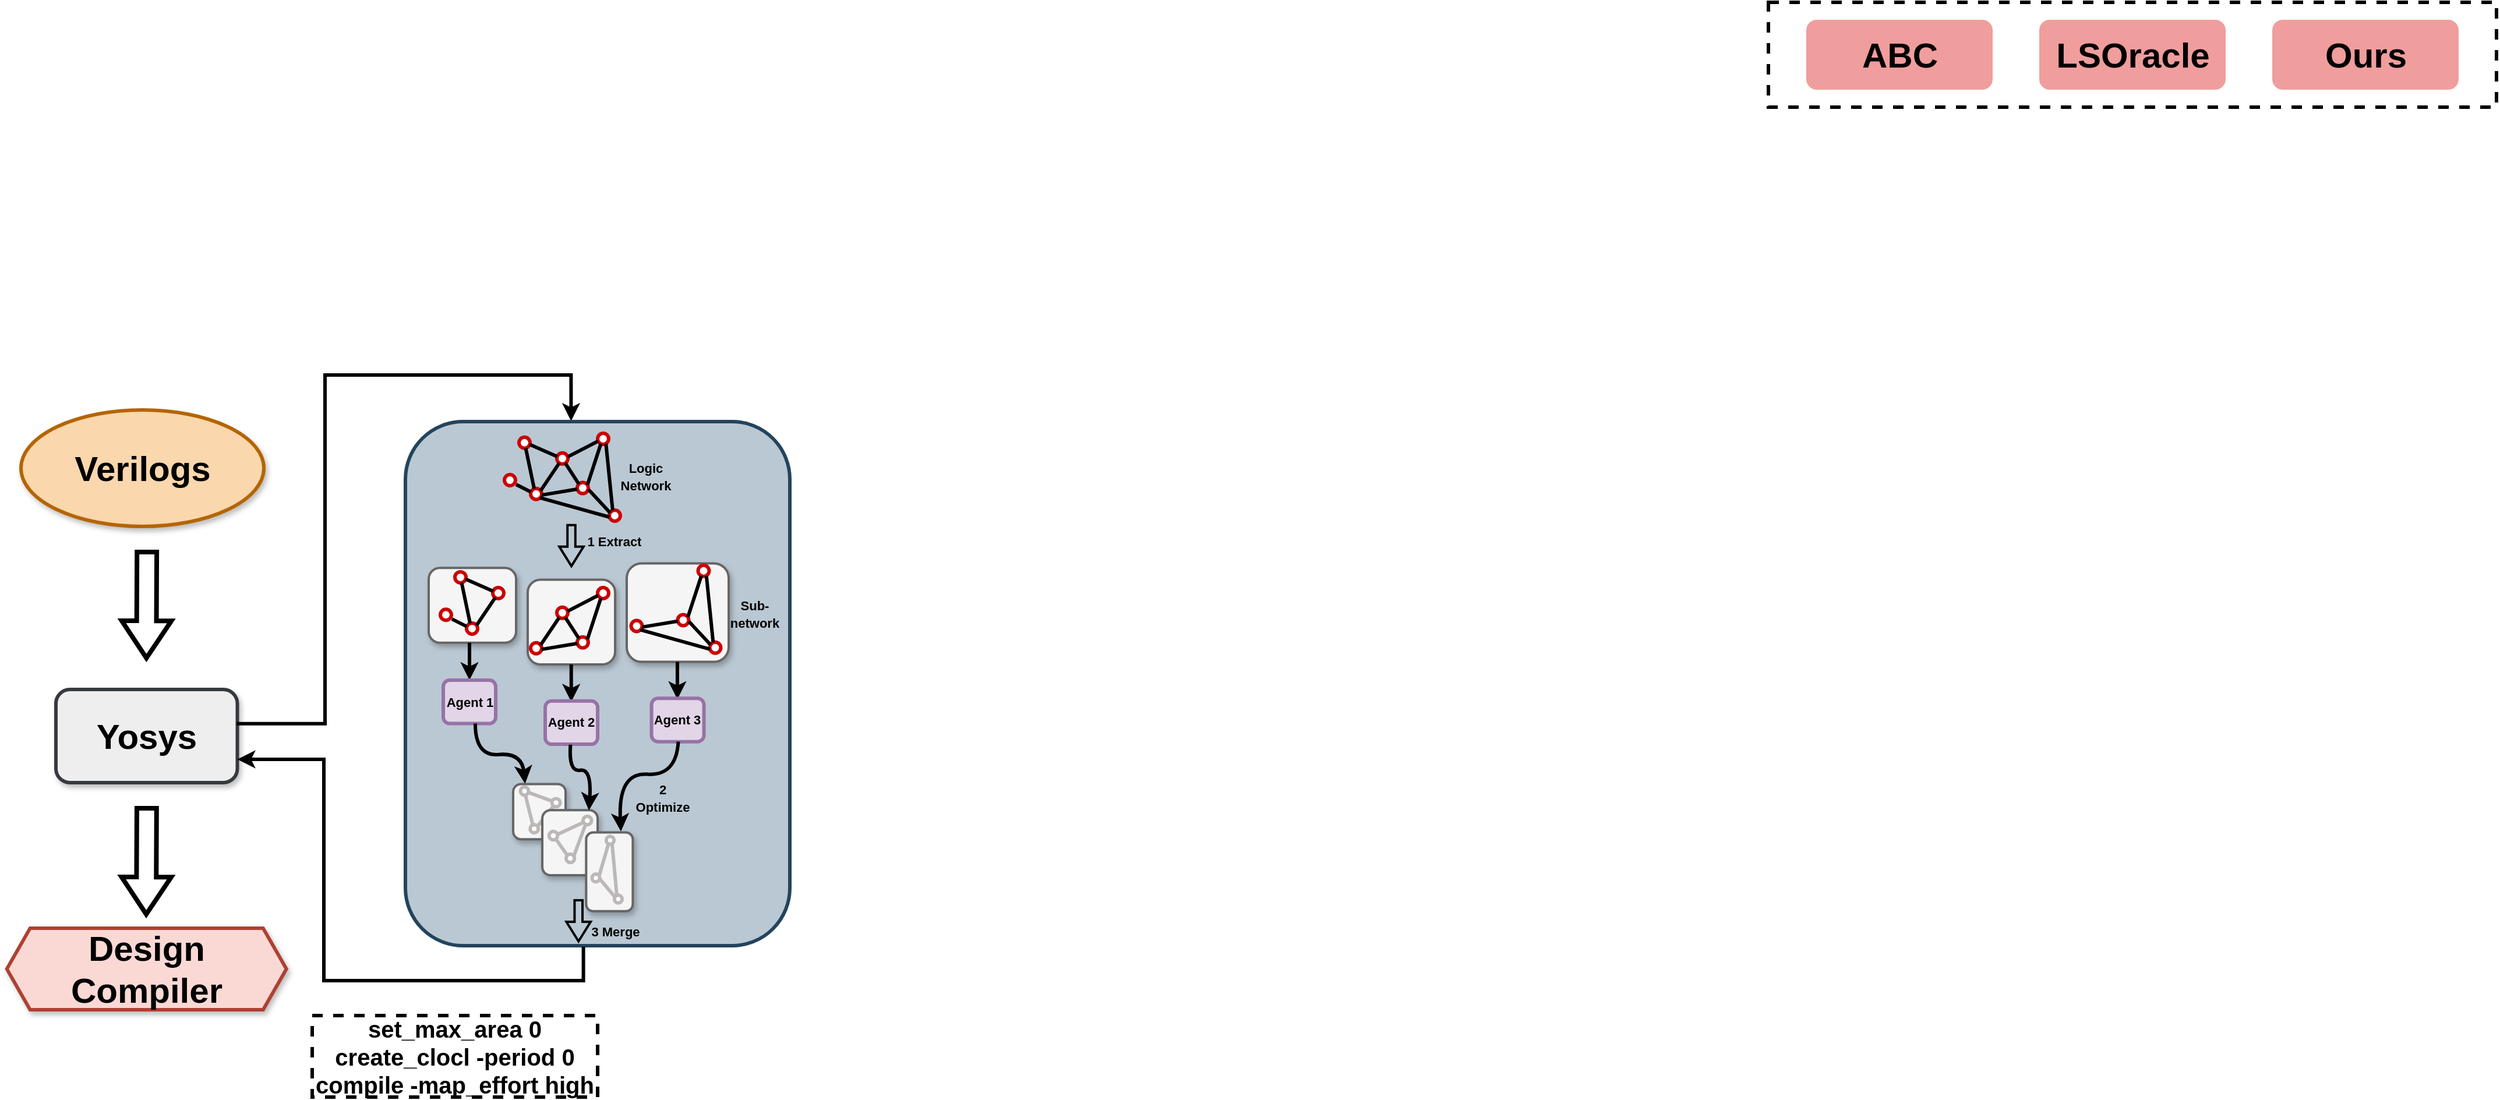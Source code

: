 <mxfile version="24.6.2" type="github">
  <diagram name="第 1 页" id="HAvIKgZ25yOHQbioZGKh">
    <mxGraphModel dx="2413" dy="1450" grid="1" gridSize="10" guides="1" tooltips="1" connect="1" arrows="1" fold="1" page="1" pageScale="1" pageWidth="800" pageHeight="400" math="0" shadow="0">
      <root>
        <mxCell id="0" />
        <mxCell id="1" parent="0" />
        <mxCell id="fzru5klA7RKhJBc94vuA-1" value="&lt;font face=&quot;Helvetica&quot; size=&quot;1&quot; style=&quot;&quot;&gt;&lt;b style=&quot;font-size: 30px;&quot;&gt;Verilogs&lt;/b&gt;&lt;/font&gt;" style="ellipse;whiteSpace=wrap;html=1;fillColor=#fad7ac;strokeColor=#b46504;strokeWidth=3;shadow=1;" parent="1" vertex="1">
          <mxGeometry width="208.5" height="100" as="geometry" />
        </mxCell>
        <mxCell id="fzru5klA7RKhJBc94vuA-6" value="&lt;font face=&quot;Helvetica&quot; size=&quot;1&quot;&gt;&lt;b style=&quot;font-size: 30px;&quot;&gt;Design Compiler&lt;/b&gt;&lt;/font&gt;" style="shape=hexagon;perimeter=hexagonPerimeter2;whiteSpace=wrap;html=1;fixedSize=1;strokeColor=#ae4132;fillColor=#fad9d5;strokeWidth=3;shadow=1;" parent="1" vertex="1">
          <mxGeometry x="-12.14" y="445" width="240" height="70" as="geometry" />
        </mxCell>
        <mxCell id="fzru5klA7RKhJBc94vuA-11" value="" style="rounded=0;whiteSpace=wrap;html=1;dashed=1;perimeterSpacing=3;strokeWidth=3;" parent="1" vertex="1">
          <mxGeometry x="1500" y="-350" width="625" height="90" as="geometry" />
        </mxCell>
        <mxCell id="fzru5klA7RKhJBc94vuA-8" value="&lt;font face=&quot;Helvetica&quot; style=&quot;font-size: 30px;&quot;&gt;&lt;b style=&quot;&quot;&gt;ABC&lt;/b&gt;&lt;/font&gt;" style="rounded=1;whiteSpace=wrap;html=1;fillColor=#f09d9d;strokeColor=none;" parent="1" vertex="1">
          <mxGeometry x="1532.5" y="-335" width="160" height="60" as="geometry" />
        </mxCell>
        <mxCell id="fzru5klA7RKhJBc94vuA-9" value="&lt;font face=&quot;Helvetica&quot; style=&quot;font-size: 30px;&quot;&gt;&lt;b style=&quot;&quot;&gt;LSOracle&lt;/b&gt;&lt;/font&gt;" style="rounded=1;whiteSpace=wrap;html=1;fillColor=#f09d9d;strokeColor=none;" parent="1" vertex="1">
          <mxGeometry x="1732.5" y="-335" width="160" height="60" as="geometry" />
        </mxCell>
        <mxCell id="fzru5klA7RKhJBc94vuA-10" value="&lt;font face=&quot;Helvetica&quot; style=&quot;font-size: 30px;&quot;&gt;&lt;b style=&quot;&quot;&gt;Ours&lt;/b&gt;&lt;/font&gt;" style="rounded=1;whiteSpace=wrap;html=1;fillColor=#f09d9d;strokeColor=none;" parent="1" vertex="1">
          <mxGeometry x="1932.5" y="-335" width="160" height="60" as="geometry" />
        </mxCell>
        <mxCell id="fzru5klA7RKhJBc94vuA-12" value="&lt;font face=&quot;Helvetica&quot; style=&quot;font-size: 20px;&quot;&gt;&lt;b style=&quot;&quot;&gt;set_max_area 0&lt;br&gt;create_clocl -period 0&lt;br&gt;compile -map_effort high&lt;/b&gt;&lt;/font&gt;" style="rounded=0;whiteSpace=wrap;html=1;dashed=1;perimeterSpacing=3;strokeWidth=3;" parent="1" vertex="1">
          <mxGeometry x="250" y="520" width="245" height="70" as="geometry" />
        </mxCell>
        <mxCell id="-el-lTCZ7dYY3-WtjOfP-2" value="&lt;font size=&quot;1&quot; style=&quot;&quot;&gt;&lt;b style=&quot;font-size: 30px;&quot;&gt;Yosys&lt;/b&gt;&lt;/font&gt;" style="rounded=1;whiteSpace=wrap;html=1;fillColor=#eeeeee;strokeColor=#36393d;strokeWidth=3;shadow=1;" vertex="1" parent="1">
          <mxGeometry x="29.99" y="240" width="155.75" height="80" as="geometry" />
        </mxCell>
        <mxCell id="-el-lTCZ7dYY3-WtjOfP-4" value="" style="shape=flexArrow;endArrow=classic;html=1;rounded=0;strokeWidth=4;endWidth=21.684;endSize=9.308;width=13.939;" edge="1" parent="1">
          <mxGeometry width="50" height="50" relative="1" as="geometry">
            <mxPoint x="108.08" y="120" as="sourcePoint" />
            <mxPoint x="107.66" y="215" as="targetPoint" />
          </mxGeometry>
        </mxCell>
        <mxCell id="-el-lTCZ7dYY3-WtjOfP-5" value="" style="shape=flexArrow;endArrow=classic;html=1;rounded=0;strokeWidth=4;endWidth=21.684;endSize=9.308;width=13.939;" edge="1" parent="1">
          <mxGeometry width="50" height="50" relative="1" as="geometry">
            <mxPoint x="107.94" y="340" as="sourcePoint" />
            <mxPoint x="107.52" y="435" as="targetPoint" />
          </mxGeometry>
        </mxCell>
        <mxCell id="-el-lTCZ7dYY3-WtjOfP-6" value="" style="endArrow=classic;html=1;rounded=0;strokeWidth=3;entryX=0.431;entryY=-0.001;entryDx=0;entryDy=0;entryPerimeter=0;edgeStyle=orthogonalEdgeStyle;exitX=0.997;exitY=0.367;exitDx=0;exitDy=0;exitPerimeter=0;" edge="1" parent="1" source="-el-lTCZ7dYY3-WtjOfP-2" target="-el-lTCZ7dYY3-WtjOfP-271">
          <mxGeometry width="50" height="50" relative="1" as="geometry">
            <mxPoint x="190" y="270" as="sourcePoint" />
            <mxPoint x="260" y="110" as="targetPoint" />
            <Array as="points">
              <mxPoint x="261" y="269" />
              <mxPoint x="261" y="-30" />
              <mxPoint x="472" y="-30" />
            </Array>
          </mxGeometry>
        </mxCell>
        <mxCell id="-el-lTCZ7dYY3-WtjOfP-181" value="" style="group" vertex="1" connectable="0" parent="1">
          <mxGeometry x="350" y="20" width="310" height="440" as="geometry" />
        </mxCell>
        <mxCell id="-el-lTCZ7dYY3-WtjOfP-271" value="" style="rounded=1;whiteSpace=wrap;html=1;fillColor=#bac8d3;strokeColor=#23445d;strokeWidth=3;" vertex="1" parent="-el-lTCZ7dYY3-WtjOfP-181">
          <mxGeometry x="-20" y="-10" width="330" height="450" as="geometry" />
        </mxCell>
        <mxCell id="-el-lTCZ7dYY3-WtjOfP-182" value="" style="rounded=1;whiteSpace=wrap;html=1;fillColor=#f5f5f5;fontColor=#333333;strokeColor=#666666;strokeWidth=2;shadow=1;" vertex="1" parent="-el-lTCZ7dYY3-WtjOfP-181">
          <mxGeometry x="170" y="111.692" width="87.5" height="84.615" as="geometry" />
        </mxCell>
        <mxCell id="-el-lTCZ7dYY3-WtjOfP-183" value="" style="rounded=1;whiteSpace=wrap;html=1;fillColor=#f5f5f5;fontColor=#333333;strokeColor=#666666;strokeWidth=2;shadow=1;" vertex="1" parent="-el-lTCZ7dYY3-WtjOfP-181">
          <mxGeometry x="85" y="125.738" width="75" height="72.769" as="geometry" />
        </mxCell>
        <mxCell id="-el-lTCZ7dYY3-WtjOfP-184" value="" style="rounded=1;whiteSpace=wrap;html=1;fillColor=#f5f5f5;fontColor=#333333;strokeColor=#666666;strokeWidth=2;shadow=1;" vertex="1" parent="-el-lTCZ7dYY3-WtjOfP-181">
          <mxGeometry y="115.585" width="75" height="64.308" as="geometry" />
        </mxCell>
        <mxCell id="-el-lTCZ7dYY3-WtjOfP-185" value="" style="ellipse;whiteSpace=wrap;html=1;aspect=fixed;strokeColor=#CC0000;strokeWidth=3;" vertex="1" parent="-el-lTCZ7dYY3-WtjOfP-181">
          <mxGeometry x="77.5" y="3.385" width="9.477" height="9.477" as="geometry" />
        </mxCell>
        <mxCell id="-el-lTCZ7dYY3-WtjOfP-186" value="" style="ellipse;whiteSpace=wrap;html=1;aspect=fixed;strokeColor=#CC0000;strokeWidth=3;" vertex="1" parent="-el-lTCZ7dYY3-WtjOfP-181">
          <mxGeometry x="87.5" y="47.385" width="9.477" height="9.477" as="geometry" />
        </mxCell>
        <mxCell id="-el-lTCZ7dYY3-WtjOfP-187" value="" style="ellipse;whiteSpace=wrap;html=1;aspect=fixed;strokeColor=#CC0000;strokeWidth=3;" vertex="1" parent="-el-lTCZ7dYY3-WtjOfP-181">
          <mxGeometry x="110.0" y="16.923" width="9.477" height="9.477" as="geometry" />
        </mxCell>
        <mxCell id="-el-lTCZ7dYY3-WtjOfP-188" value="" style="ellipse;whiteSpace=wrap;html=1;aspect=fixed;strokeColor=#CC0000;strokeWidth=3;" vertex="1" parent="-el-lTCZ7dYY3-WtjOfP-181">
          <mxGeometry x="127.5" y="42.308" width="9.477" height="9.477" as="geometry" />
        </mxCell>
        <mxCell id="-el-lTCZ7dYY3-WtjOfP-189" value="" style="ellipse;whiteSpace=wrap;html=1;aspect=fixed;strokeColor=#CC0000;strokeWidth=3;" vertex="1" parent="-el-lTCZ7dYY3-WtjOfP-181">
          <mxGeometry x="145.0" width="9.477" height="9.477" as="geometry" />
        </mxCell>
        <mxCell id="-el-lTCZ7dYY3-WtjOfP-190" value="" style="ellipse;whiteSpace=wrap;html=1;aspect=fixed;strokeColor=#CC0000;strokeWidth=3;" vertex="1" parent="-el-lTCZ7dYY3-WtjOfP-181">
          <mxGeometry x="155" y="66" width="9.477" height="9.477" as="geometry" />
        </mxCell>
        <mxCell id="-el-lTCZ7dYY3-WtjOfP-191" value="" style="ellipse;whiteSpace=wrap;html=1;aspect=fixed;strokeColor=#CC0000;strokeWidth=3;" vertex="1" parent="-el-lTCZ7dYY3-WtjOfP-181">
          <mxGeometry x="65.0" y="35.538" width="9.477" height="9.477" as="geometry" />
        </mxCell>
        <mxCell id="-el-lTCZ7dYY3-WtjOfP-192" value="" style="endArrow=none;html=1;rounded=0;strokeWidth=3;exitX=0.017;exitY=0.313;exitDx=0;exitDy=0;exitPerimeter=0;" edge="1" parent="-el-lTCZ7dYY3-WtjOfP-181" source="-el-lTCZ7dYY3-WtjOfP-186">
          <mxGeometry width="50" height="50" relative="1" as="geometry">
            <mxPoint x="62.5" y="60.923" as="sourcePoint" />
            <mxPoint x="75" y="44" as="targetPoint" />
          </mxGeometry>
        </mxCell>
        <mxCell id="-el-lTCZ7dYY3-WtjOfP-193" value="" style="endArrow=none;html=1;rounded=0;strokeWidth=3;exitX=0.321;exitY=0.022;exitDx=0;exitDy=0;exitPerimeter=0;entryX=0.609;entryY=1;entryDx=0;entryDy=0;entryPerimeter=0;" edge="1" parent="-el-lTCZ7dYY3-WtjOfP-181" source="-el-lTCZ7dYY3-WtjOfP-186" target="-el-lTCZ7dYY3-WtjOfP-185">
          <mxGeometry width="50" height="50" relative="1" as="geometry">
            <mxPoint x="95.25" y="24.708" as="sourcePoint" />
            <mxPoint x="82.5" y="16.923" as="targetPoint" />
          </mxGeometry>
        </mxCell>
        <mxCell id="-el-lTCZ7dYY3-WtjOfP-194" value="" style="endArrow=none;html=1;rounded=0;strokeWidth=3;exitX=0.027;exitY=0.324;exitDx=0;exitDy=0;exitPerimeter=0;entryX=0.974;entryY=0.663;entryDx=0;entryDy=0;entryPerimeter=0;" edge="1" parent="-el-lTCZ7dYY3-WtjOfP-181" source="-el-lTCZ7dYY3-WtjOfP-187" target="-el-lTCZ7dYY3-WtjOfP-185">
          <mxGeometry width="50" height="50" relative="1" as="geometry">
            <mxPoint x="100.25" y="21.323" as="sourcePoint" />
            <mxPoint x="87.5" y="13.538" as="targetPoint" />
          </mxGeometry>
        </mxCell>
        <mxCell id="-el-lTCZ7dYY3-WtjOfP-195" value="" style="endArrow=none;html=1;rounded=0;strokeWidth=3;exitX=0.906;exitY=0.204;exitDx=0;exitDy=0;exitPerimeter=0;" edge="1" parent="-el-lTCZ7dYY3-WtjOfP-181" source="-el-lTCZ7dYY3-WtjOfP-186" target="-el-lTCZ7dYY3-WtjOfP-187">
          <mxGeometry width="50" height="50" relative="1" as="geometry">
            <mxPoint x="92.75" y="58.554" as="sourcePoint" />
            <mxPoint x="80.0" y="50.769" as="targetPoint" />
          </mxGeometry>
        </mxCell>
        <mxCell id="-el-lTCZ7dYY3-WtjOfP-196" value="" style="endArrow=none;html=1;rounded=0;strokeWidth=3;exitX=1.003;exitY=0.597;exitDx=0;exitDy=0;exitPerimeter=0;entryX=-0.006;entryY=0.597;entryDx=0;entryDy=0;entryPerimeter=0;" edge="1" parent="-el-lTCZ7dYY3-WtjOfP-181" source="-el-lTCZ7dYY3-WtjOfP-186" target="-el-lTCZ7dYY3-WtjOfP-188">
          <mxGeometry width="50" height="50" relative="1" as="geometry">
            <mxPoint x="99.0" y="53.477" as="sourcePoint" />
            <mxPoint x="114.0" y="32.154" as="targetPoint" />
          </mxGeometry>
        </mxCell>
        <mxCell id="-el-lTCZ7dYY3-WtjOfP-197" value="" style="endArrow=none;html=1;rounded=0;strokeWidth=3;entryX=0;entryY=0;entryDx=0;entryDy=0;" edge="1" parent="-el-lTCZ7dYY3-WtjOfP-181" source="-el-lTCZ7dYY3-WtjOfP-187" target="-el-lTCZ7dYY3-WtjOfP-188">
          <mxGeometry width="50" height="50" relative="1" as="geometry">
            <mxPoint x="100" y="58.892" as="sourcePoint" />
            <mxPoint x="130.5" y="55.846" as="targetPoint" />
          </mxGeometry>
        </mxCell>
        <mxCell id="-el-lTCZ7dYY3-WtjOfP-198" value="" style="endArrow=none;html=1;rounded=0;strokeWidth=3;exitX=0.975;exitY=0.358;exitDx=0;exitDy=0;exitPerimeter=0;entryX=0.04;entryY=0.72;entryDx=0;entryDy=0;entryPerimeter=0;" edge="1" parent="-el-lTCZ7dYY3-WtjOfP-181" source="-el-lTCZ7dYY3-WtjOfP-187" target="-el-lTCZ7dYY3-WtjOfP-189">
          <mxGeometry width="50" height="50" relative="1" as="geometry">
            <mxPoint x="99.0" y="53.477" as="sourcePoint" />
            <mxPoint x="114.0" y="32.154" as="targetPoint" />
          </mxGeometry>
        </mxCell>
        <mxCell id="-el-lTCZ7dYY3-WtjOfP-199" value="" style="endArrow=none;html=1;rounded=0;strokeWidth=3;entryX=0.923;entryY=0.216;entryDx=0;entryDy=0;exitX=0.292;exitY=0.963;exitDx=0;exitDy=0;exitPerimeter=0;entryPerimeter=0;" edge="1" parent="-el-lTCZ7dYY3-WtjOfP-181" source="-el-lTCZ7dYY3-WtjOfP-189" target="-el-lTCZ7dYY3-WtjOfP-188">
          <mxGeometry width="50" height="50" relative="1" as="geometry">
            <mxPoint x="120.75" y="32.154" as="sourcePoint" />
            <mxPoint x="131.5" y="47.723" as="targetPoint" />
          </mxGeometry>
        </mxCell>
        <mxCell id="-el-lTCZ7dYY3-WtjOfP-200" value="" style="endArrow=none;html=1;rounded=0;strokeWidth=3;exitX=1.012;exitY=0.625;exitDx=0;exitDy=0;exitPerimeter=0;entryX=0.073;entryY=0.237;entryDx=0;entryDy=0;entryPerimeter=0;" edge="1" parent="-el-lTCZ7dYY3-WtjOfP-181" source="-el-lTCZ7dYY3-WtjOfP-188" target="-el-lTCZ7dYY3-WtjOfP-190">
          <mxGeometry width="50" height="50" relative="1" as="geometry">
            <mxPoint x="120.75" y="32.154" as="sourcePoint" />
            <mxPoint x="162.5" y="64.308" as="targetPoint" />
          </mxGeometry>
        </mxCell>
        <mxCell id="-el-lTCZ7dYY3-WtjOfP-201" value="" style="endArrow=none;html=1;rounded=0;strokeWidth=3;entryX=0.308;entryY=0.021;entryDx=0;entryDy=0;exitX=0.755;exitY=0.968;exitDx=0;exitDy=0;exitPerimeter=0;entryPerimeter=0;" edge="1" parent="-el-lTCZ7dYY3-WtjOfP-181" source="-el-lTCZ7dYY3-WtjOfP-189" target="-el-lTCZ7dYY3-WtjOfP-190">
          <mxGeometry width="50" height="50" relative="1" as="geometry">
            <mxPoint x="150.5" y="16.585" as="sourcePoint" />
            <mxPoint x="139.25" y="48.738" as="targetPoint" />
          </mxGeometry>
        </mxCell>
        <mxCell id="-el-lTCZ7dYY3-WtjOfP-202" value="" style="ellipse;whiteSpace=wrap;html=1;aspect=fixed;strokeColor=#CC0000;strokeWidth=3;" vertex="1" parent="-el-lTCZ7dYY3-WtjOfP-181">
          <mxGeometry x="22.5" y="118.969" width="9.477" height="9.477" as="geometry" />
        </mxCell>
        <mxCell id="-el-lTCZ7dYY3-WtjOfP-203" value="" style="ellipse;whiteSpace=wrap;html=1;aspect=fixed;strokeColor=#CC0000;strokeWidth=3;" vertex="1" parent="-el-lTCZ7dYY3-WtjOfP-181">
          <mxGeometry x="32.5" y="162.969" width="9.477" height="9.477" as="geometry" />
        </mxCell>
        <mxCell id="-el-lTCZ7dYY3-WtjOfP-204" value="" style="ellipse;whiteSpace=wrap;html=1;aspect=fixed;strokeColor=#CC0000;strokeWidth=3;" vertex="1" parent="-el-lTCZ7dYY3-WtjOfP-181">
          <mxGeometry x="55.0" y="132.508" width="9.477" height="9.477" as="geometry" />
        </mxCell>
        <mxCell id="-el-lTCZ7dYY3-WtjOfP-205" value="" style="ellipse;whiteSpace=wrap;html=1;aspect=fixed;strokeColor=#CC0000;strokeWidth=3;" vertex="1" parent="-el-lTCZ7dYY3-WtjOfP-181">
          <mxGeometry x="10.0" y="151.123" width="9.477" height="9.477" as="geometry" />
        </mxCell>
        <mxCell id="-el-lTCZ7dYY3-WtjOfP-206" value="" style="endArrow=none;html=1;rounded=0;strokeWidth=3;exitX=0.017;exitY=0.313;exitDx=0;exitDy=0;exitPerimeter=0;" edge="1" parent="-el-lTCZ7dYY3-WtjOfP-181" source="-el-lTCZ7dYY3-WtjOfP-203">
          <mxGeometry width="50" height="50" relative="1" as="geometry">
            <mxPoint x="7.5" y="176.508" as="sourcePoint" />
            <mxPoint x="20.0" y="159.585" as="targetPoint" />
          </mxGeometry>
        </mxCell>
        <mxCell id="-el-lTCZ7dYY3-WtjOfP-207" value="" style="endArrow=none;html=1;rounded=0;strokeWidth=3;exitX=0.321;exitY=0.022;exitDx=0;exitDy=0;exitPerimeter=0;entryX=0.609;entryY=1;entryDx=0;entryDy=0;entryPerimeter=0;" edge="1" parent="-el-lTCZ7dYY3-WtjOfP-181" source="-el-lTCZ7dYY3-WtjOfP-203" target="-el-lTCZ7dYY3-WtjOfP-202">
          <mxGeometry width="50" height="50" relative="1" as="geometry">
            <mxPoint x="40.25" y="140.292" as="sourcePoint" />
            <mxPoint x="27.5" y="132.508" as="targetPoint" />
          </mxGeometry>
        </mxCell>
        <mxCell id="-el-lTCZ7dYY3-WtjOfP-208" value="" style="endArrow=none;html=1;rounded=0;strokeWidth=3;exitX=0.027;exitY=0.324;exitDx=0;exitDy=0;exitPerimeter=0;entryX=0.974;entryY=0.663;entryDx=0;entryDy=0;entryPerimeter=0;" edge="1" parent="-el-lTCZ7dYY3-WtjOfP-181" source="-el-lTCZ7dYY3-WtjOfP-204" target="-el-lTCZ7dYY3-WtjOfP-202">
          <mxGeometry width="50" height="50" relative="1" as="geometry">
            <mxPoint x="45.25" y="136.908" as="sourcePoint" />
            <mxPoint x="32.5" y="129.123" as="targetPoint" />
          </mxGeometry>
        </mxCell>
        <mxCell id="-el-lTCZ7dYY3-WtjOfP-209" value="" style="endArrow=none;html=1;rounded=0;strokeWidth=3;exitX=0.906;exitY=0.204;exitDx=0;exitDy=0;exitPerimeter=0;" edge="1" parent="-el-lTCZ7dYY3-WtjOfP-181" source="-el-lTCZ7dYY3-WtjOfP-203" target="-el-lTCZ7dYY3-WtjOfP-204">
          <mxGeometry width="50" height="50" relative="1" as="geometry">
            <mxPoint x="37.75" y="174.138" as="sourcePoint" />
            <mxPoint x="25" y="166.354" as="targetPoint" />
          </mxGeometry>
        </mxCell>
        <mxCell id="-el-lTCZ7dYY3-WtjOfP-210" value="" style="endArrow=none;html=1;rounded=0;strokeWidth=3;exitX=1;exitY=1;exitDx=0;exitDy=0;entryX=0.018;entryY=0.633;entryDx=0;entryDy=0;entryPerimeter=0;" edge="1" parent="-el-lTCZ7dYY3-WtjOfP-181" source="-el-lTCZ7dYY3-WtjOfP-186" target="-el-lTCZ7dYY3-WtjOfP-190">
          <mxGeometry width="50" height="50" relative="1" as="geometry">
            <mxPoint x="100" y="58.892" as="sourcePoint" />
            <mxPoint x="167.5" y="67.692" as="targetPoint" />
          </mxGeometry>
        </mxCell>
        <mxCell id="-el-lTCZ7dYY3-WtjOfP-211" value="" style="ellipse;whiteSpace=wrap;html=1;aspect=fixed;strokeColor=#CC0000;strokeWidth=3;" vertex="1" parent="-el-lTCZ7dYY3-WtjOfP-181">
          <mxGeometry x="87.5" y="179.892" width="9.477" height="9.477" as="geometry" />
        </mxCell>
        <mxCell id="-el-lTCZ7dYY3-WtjOfP-212" value="" style="ellipse;whiteSpace=wrap;html=1;aspect=fixed;strokeColor=#CC0000;strokeWidth=3;" vertex="1" parent="-el-lTCZ7dYY3-WtjOfP-181">
          <mxGeometry x="110.0" y="149.431" width="9.477" height="9.477" as="geometry" />
        </mxCell>
        <mxCell id="-el-lTCZ7dYY3-WtjOfP-213" value="" style="ellipse;whiteSpace=wrap;html=1;aspect=fixed;strokeColor=#CC0000;strokeWidth=3;" vertex="1" parent="-el-lTCZ7dYY3-WtjOfP-181">
          <mxGeometry x="127.5" y="174.815" width="9.477" height="9.477" as="geometry" />
        </mxCell>
        <mxCell id="-el-lTCZ7dYY3-WtjOfP-214" value="" style="ellipse;whiteSpace=wrap;html=1;aspect=fixed;strokeColor=#CC0000;strokeWidth=3;" vertex="1" parent="-el-lTCZ7dYY3-WtjOfP-181">
          <mxGeometry x="145.0" y="132.508" width="9.477" height="9.477" as="geometry" />
        </mxCell>
        <mxCell id="-el-lTCZ7dYY3-WtjOfP-215" value="" style="endArrow=none;html=1;rounded=0;strokeWidth=3;exitX=0.906;exitY=0.204;exitDx=0;exitDy=0;exitPerimeter=0;" edge="1" parent="-el-lTCZ7dYY3-WtjOfP-181" source="-el-lTCZ7dYY3-WtjOfP-211" target="-el-lTCZ7dYY3-WtjOfP-212">
          <mxGeometry width="50" height="50" relative="1" as="geometry">
            <mxPoint x="92.75" y="191.062" as="sourcePoint" />
            <mxPoint x="80.0" y="183.277" as="targetPoint" />
          </mxGeometry>
        </mxCell>
        <mxCell id="-el-lTCZ7dYY3-WtjOfP-216" value="" style="endArrow=none;html=1;rounded=0;strokeWidth=3;exitX=1.003;exitY=0.597;exitDx=0;exitDy=0;exitPerimeter=0;entryX=-0.006;entryY=0.597;entryDx=0;entryDy=0;entryPerimeter=0;" edge="1" parent="-el-lTCZ7dYY3-WtjOfP-181" source="-el-lTCZ7dYY3-WtjOfP-211" target="-el-lTCZ7dYY3-WtjOfP-213">
          <mxGeometry width="50" height="50" relative="1" as="geometry">
            <mxPoint x="99.0" y="185.985" as="sourcePoint" />
            <mxPoint x="114.0" y="164.662" as="targetPoint" />
          </mxGeometry>
        </mxCell>
        <mxCell id="-el-lTCZ7dYY3-WtjOfP-217" value="" style="endArrow=none;html=1;rounded=0;strokeWidth=3;entryX=0;entryY=0;entryDx=0;entryDy=0;" edge="1" parent="-el-lTCZ7dYY3-WtjOfP-181" source="-el-lTCZ7dYY3-WtjOfP-212" target="-el-lTCZ7dYY3-WtjOfP-213">
          <mxGeometry width="50" height="50" relative="1" as="geometry">
            <mxPoint x="100" y="191.4" as="sourcePoint" />
            <mxPoint x="130.5" y="188.354" as="targetPoint" />
          </mxGeometry>
        </mxCell>
        <mxCell id="-el-lTCZ7dYY3-WtjOfP-218" value="" style="endArrow=none;html=1;rounded=0;strokeWidth=3;exitX=0.975;exitY=0.358;exitDx=0;exitDy=0;exitPerimeter=0;entryX=0.04;entryY=0.72;entryDx=0;entryDy=0;entryPerimeter=0;" edge="1" parent="-el-lTCZ7dYY3-WtjOfP-181" source="-el-lTCZ7dYY3-WtjOfP-212" target="-el-lTCZ7dYY3-WtjOfP-214">
          <mxGeometry width="50" height="50" relative="1" as="geometry">
            <mxPoint x="99.0" y="185.985" as="sourcePoint" />
            <mxPoint x="114.0" y="164.662" as="targetPoint" />
          </mxGeometry>
        </mxCell>
        <mxCell id="-el-lTCZ7dYY3-WtjOfP-219" value="" style="endArrow=none;html=1;rounded=0;strokeWidth=3;entryX=0.923;entryY=0.216;entryDx=0;entryDy=0;exitX=0.292;exitY=0.963;exitDx=0;exitDy=0;exitPerimeter=0;entryPerimeter=0;" edge="1" parent="-el-lTCZ7dYY3-WtjOfP-181" source="-el-lTCZ7dYY3-WtjOfP-214" target="-el-lTCZ7dYY3-WtjOfP-213">
          <mxGeometry width="50" height="50" relative="1" as="geometry">
            <mxPoint x="120.75" y="164.662" as="sourcePoint" />
            <mxPoint x="131.5" y="180.231" as="targetPoint" />
          </mxGeometry>
        </mxCell>
        <mxCell id="-el-lTCZ7dYY3-WtjOfP-220" value="" style="ellipse;whiteSpace=wrap;html=1;aspect=fixed;strokeColor=#CC0000;strokeWidth=3;" vertex="1" parent="-el-lTCZ7dYY3-WtjOfP-181">
          <mxGeometry x="173.75" y="160.769" width="9.477" height="9.477" as="geometry" />
        </mxCell>
        <mxCell id="-el-lTCZ7dYY3-WtjOfP-221" value="" style="ellipse;whiteSpace=wrap;html=1;aspect=fixed;strokeColor=#CC0000;strokeWidth=3;" vertex="1" parent="-el-lTCZ7dYY3-WtjOfP-181">
          <mxGeometry x="213.75" y="155.692" width="9.477" height="9.477" as="geometry" />
        </mxCell>
        <mxCell id="-el-lTCZ7dYY3-WtjOfP-222" value="" style="ellipse;whiteSpace=wrap;html=1;aspect=fixed;strokeColor=#CC0000;strokeWidth=3;" vertex="1" parent="-el-lTCZ7dYY3-WtjOfP-181">
          <mxGeometry x="231.25" y="113.385" width="9.477" height="9.477" as="geometry" />
        </mxCell>
        <mxCell id="-el-lTCZ7dYY3-WtjOfP-223" value="" style="ellipse;whiteSpace=wrap;html=1;aspect=fixed;strokeColor=#CC0000;strokeWidth=3;" vertex="1" parent="-el-lTCZ7dYY3-WtjOfP-181">
          <mxGeometry x="241.25" y="179.385" width="9.477" height="9.477" as="geometry" />
        </mxCell>
        <mxCell id="-el-lTCZ7dYY3-WtjOfP-224" value="" style="endArrow=none;html=1;rounded=0;strokeWidth=3;exitX=1.003;exitY=0.597;exitDx=0;exitDy=0;exitPerimeter=0;entryX=-0.006;entryY=0.597;entryDx=0;entryDy=0;entryPerimeter=0;" edge="1" parent="-el-lTCZ7dYY3-WtjOfP-181" source="-el-lTCZ7dYY3-WtjOfP-220" target="-el-lTCZ7dYY3-WtjOfP-221">
          <mxGeometry width="50" height="50" relative="1" as="geometry">
            <mxPoint x="185.25" y="166.862" as="sourcePoint" />
            <mxPoint x="200.25" y="145.538" as="targetPoint" />
          </mxGeometry>
        </mxCell>
        <mxCell id="-el-lTCZ7dYY3-WtjOfP-225" value="" style="endArrow=none;html=1;rounded=0;strokeWidth=3;entryX=0.923;entryY=0.216;entryDx=0;entryDy=0;exitX=0.292;exitY=0.963;exitDx=0;exitDy=0;exitPerimeter=0;entryPerimeter=0;" edge="1" parent="-el-lTCZ7dYY3-WtjOfP-181" source="-el-lTCZ7dYY3-WtjOfP-222" target="-el-lTCZ7dYY3-WtjOfP-221">
          <mxGeometry width="50" height="50" relative="1" as="geometry">
            <mxPoint x="207.0" y="145.538" as="sourcePoint" />
            <mxPoint x="217.75" y="161.108" as="targetPoint" />
          </mxGeometry>
        </mxCell>
        <mxCell id="-el-lTCZ7dYY3-WtjOfP-226" value="" style="endArrow=none;html=1;rounded=0;strokeWidth=3;exitX=1.012;exitY=0.625;exitDx=0;exitDy=0;exitPerimeter=0;entryX=0.073;entryY=0.237;entryDx=0;entryDy=0;entryPerimeter=0;" edge="1" parent="-el-lTCZ7dYY3-WtjOfP-181" source="-el-lTCZ7dYY3-WtjOfP-221" target="-el-lTCZ7dYY3-WtjOfP-223">
          <mxGeometry width="50" height="50" relative="1" as="geometry">
            <mxPoint x="207.0" y="145.538" as="sourcePoint" />
            <mxPoint x="248.75" y="177.692" as="targetPoint" />
          </mxGeometry>
        </mxCell>
        <mxCell id="-el-lTCZ7dYY3-WtjOfP-227" value="" style="endArrow=none;html=1;rounded=0;strokeWidth=3;entryX=0.308;entryY=0.021;entryDx=0;entryDy=0;exitX=0.755;exitY=0.968;exitDx=0;exitDy=0;exitPerimeter=0;entryPerimeter=0;" edge="1" parent="-el-lTCZ7dYY3-WtjOfP-181" source="-el-lTCZ7dYY3-WtjOfP-222" target="-el-lTCZ7dYY3-WtjOfP-223">
          <mxGeometry width="50" height="50" relative="1" as="geometry">
            <mxPoint x="236.75" y="129.969" as="sourcePoint" />
            <mxPoint x="225.5" y="162.123" as="targetPoint" />
          </mxGeometry>
        </mxCell>
        <mxCell id="-el-lTCZ7dYY3-WtjOfP-228" value="" style="endArrow=none;html=1;rounded=0;strokeWidth=3;exitX=1;exitY=1;exitDx=0;exitDy=0;entryX=0.018;entryY=0.633;entryDx=0;entryDy=0;entryPerimeter=0;" edge="1" parent="-el-lTCZ7dYY3-WtjOfP-181" source="-el-lTCZ7dYY3-WtjOfP-220" target="-el-lTCZ7dYY3-WtjOfP-223">
          <mxGeometry width="50" height="50" relative="1" as="geometry">
            <mxPoint x="186.25" y="172.277" as="sourcePoint" />
            <mxPoint x="253.75" y="181.077" as="targetPoint" />
          </mxGeometry>
        </mxCell>
        <mxCell id="-el-lTCZ7dYY3-WtjOfP-229" value="&lt;font size=&quot;1&quot; style=&quot;&quot;&gt;&lt;b style=&quot;font-size: 11px;&quot;&gt;Logic Network&lt;/b&gt;&lt;/font&gt;" style="text;html=1;align=center;verticalAlign=middle;whiteSpace=wrap;rounded=0;" vertex="1" parent="-el-lTCZ7dYY3-WtjOfP-181">
          <mxGeometry x="160.0" y="32.154" width="52.5" height="10.154" as="geometry" />
        </mxCell>
        <mxCell id="-el-lTCZ7dYY3-WtjOfP-230" value="" style="shape=flexArrow;endArrow=classic;html=1;rounded=0;strokeWidth=2;endWidth=11.998;endSize=4.894;width=5.806;" edge="1" parent="-el-lTCZ7dYY3-WtjOfP-181">
          <mxGeometry width="50" height="50" relative="1" as="geometry">
            <mxPoint x="122.5" y="77.846" as="sourcePoint" />
            <mxPoint x="122.5" y="115.077" as="targetPoint" />
          </mxGeometry>
        </mxCell>
        <mxCell id="-el-lTCZ7dYY3-WtjOfP-231" value="&lt;b style=&quot;&quot;&gt;&lt;font style=&quot;font-size: 11px;&quot;&gt;1 Extract&lt;/font&gt;&lt;/b&gt;" style="text;html=1;align=center;verticalAlign=middle;whiteSpace=wrap;rounded=0;" vertex="1" parent="-el-lTCZ7dYY3-WtjOfP-181">
          <mxGeometry x="133.49" y="88" width="52.5" height="10.154" as="geometry" />
        </mxCell>
        <mxCell id="-el-lTCZ7dYY3-WtjOfP-232" value="" style="endArrow=classic;html=1;rounded=0;strokeWidth=3;" edge="1" parent="-el-lTCZ7dYY3-WtjOfP-181">
          <mxGeometry width="50" height="50" relative="1" as="geometry">
            <mxPoint x="35" y="179.892" as="sourcePoint" />
            <mxPoint x="35" y="212.046" as="targetPoint" />
          </mxGeometry>
        </mxCell>
        <mxCell id="-el-lTCZ7dYY3-WtjOfP-233" value="" style="endArrow=classic;html=1;rounded=0;strokeWidth=3;" edge="1" parent="-el-lTCZ7dYY3-WtjOfP-181">
          <mxGeometry width="50" height="50" relative="1" as="geometry">
            <mxPoint x="122.352" y="198.508" as="sourcePoint" />
            <mxPoint x="122.352" y="230.662" as="targetPoint" />
          </mxGeometry>
        </mxCell>
        <mxCell id="-el-lTCZ7dYY3-WtjOfP-234" value="" style="endArrow=classic;html=1;rounded=0;strokeWidth=3;" edge="1" parent="-el-lTCZ7dYY3-WtjOfP-181">
          <mxGeometry width="50" height="50" relative="1" as="geometry">
            <mxPoint x="213.455" y="196.308" as="sourcePoint" />
            <mxPoint x="213.455" y="228.462" as="targetPoint" />
          </mxGeometry>
        </mxCell>
        <mxCell id="-el-lTCZ7dYY3-WtjOfP-235" value="&lt;font size=&quot;1&quot; style=&quot;&quot;&gt;&lt;b style=&quot;font-size: 11px;&quot;&gt;Agent 1&lt;/b&gt;&lt;/font&gt;" style="rounded=1;whiteSpace=wrap;html=1;fillColor=#e1d5e7;strokeColor=#9673a6;strokeWidth=3;" vertex="1" parent="-el-lTCZ7dYY3-WtjOfP-181">
          <mxGeometry x="12.5" y="212.046" width="45" height="37.231" as="geometry" />
        </mxCell>
        <mxCell id="-el-lTCZ7dYY3-WtjOfP-236" value="&lt;font size=&quot;1&quot; style=&quot;&quot;&gt;&lt;b style=&quot;font-size: 11px;&quot;&gt;Agent 3&lt;/b&gt;&lt;/font&gt;" style="rounded=1;whiteSpace=wrap;html=1;fillColor=#e1d5e7;strokeColor=#9673a6;strokeWidth=3;" vertex="1" parent="-el-lTCZ7dYY3-WtjOfP-181">
          <mxGeometry x="191.25" y="227.615" width="45" height="37.231" as="geometry" />
        </mxCell>
        <mxCell id="-el-lTCZ7dYY3-WtjOfP-237" value="&lt;font size=&quot;1&quot; style=&quot;&quot;&gt;&lt;b style=&quot;font-size: 11px;&quot;&gt;Agent 2&lt;/b&gt;&lt;/font&gt;" style="rounded=1;whiteSpace=wrap;html=1;fillColor=#e1d5e7;strokeColor=#9673a6;strokeWidth=3;" vertex="1" parent="-el-lTCZ7dYY3-WtjOfP-181">
          <mxGeometry x="100" y="229.815" width="45" height="37.231" as="geometry" />
        </mxCell>
        <mxCell id="-el-lTCZ7dYY3-WtjOfP-238" value="&lt;font size=&quot;1&quot; style=&quot;&quot;&gt;&lt;b style=&quot;font-size: 11px;&quot;&gt;Sub-network&lt;/b&gt;&lt;/font&gt;" style="text;html=1;align=center;verticalAlign=middle;whiteSpace=wrap;rounded=0;" vertex="1" parent="-el-lTCZ7dYY3-WtjOfP-181">
          <mxGeometry x="260.0" y="149.431" width="40.0" height="10.154" as="geometry" />
        </mxCell>
        <mxCell id="-el-lTCZ7dYY3-WtjOfP-239" value="" style="group" vertex="1" connectable="0" parent="-el-lTCZ7dYY3-WtjOfP-181">
          <mxGeometry x="65.0" y="301.231" width="127.5" height="109.198" as="geometry" />
        </mxCell>
        <mxCell id="-el-lTCZ7dYY3-WtjOfP-240" value="" style="rounded=1;whiteSpace=wrap;html=1;fillColor=#f5f5f5;fontColor=#333333;strokeColor=#666666;strokeWidth=2;shadow=1;" vertex="1" parent="-el-lTCZ7dYY3-WtjOfP-239">
          <mxGeometry x="7.5" width="45" height="47.385" as="geometry" />
        </mxCell>
        <mxCell id="-el-lTCZ7dYY3-WtjOfP-241" value="" style="ellipse;whiteSpace=wrap;html=1;aspect=fixed;strokeColor=#bcb8b8;strokeWidth=3;" vertex="1" parent="-el-lTCZ7dYY3-WtjOfP-239">
          <mxGeometry x="13.75" y="2.494" width="6.983" height="6.983" as="geometry" />
        </mxCell>
        <mxCell id="-el-lTCZ7dYY3-WtjOfP-242" value="" style="ellipse;whiteSpace=wrap;html=1;aspect=fixed;strokeColor=#bcb8b8;strokeWidth=3;" vertex="1" parent="-el-lTCZ7dYY3-WtjOfP-239">
          <mxGeometry x="22.083" y="34.915" width="6.983" height="6.983" as="geometry" />
        </mxCell>
        <mxCell id="-el-lTCZ7dYY3-WtjOfP-243" value="" style="ellipse;whiteSpace=wrap;html=1;aspect=fixed;strokeColor=#bcb8b8;strokeWidth=3;" vertex="1" parent="-el-lTCZ7dYY3-WtjOfP-239">
          <mxGeometry x="40.833" y="12.47" width="6.983" height="6.983" as="geometry" />
        </mxCell>
        <mxCell id="-el-lTCZ7dYY3-WtjOfP-244" value="" style="endArrow=none;html=1;rounded=0;strokeWidth=3;exitX=0.321;exitY=0.022;exitDx=0;exitDy=0;exitPerimeter=0;entryX=0.609;entryY=1;entryDx=0;entryDy=0;entryPerimeter=0;strokeColor=#bcb8b8;" edge="1" parent="-el-lTCZ7dYY3-WtjOfP-239" source="-el-lTCZ7dYY3-WtjOfP-242" target="-el-lTCZ7dYY3-WtjOfP-241">
          <mxGeometry width="50" height="50" relative="1" as="geometry">
            <mxPoint x="28.542" y="18.206" as="sourcePoint" />
            <mxPoint x="17.917" y="12.47" as="targetPoint" />
          </mxGeometry>
        </mxCell>
        <mxCell id="-el-lTCZ7dYY3-WtjOfP-245" value="" style="endArrow=none;html=1;rounded=0;strokeWidth=3;exitX=0.027;exitY=0.324;exitDx=0;exitDy=0;exitPerimeter=0;entryX=0.974;entryY=0.663;entryDx=0;entryDy=0;entryPerimeter=0;strokeColor=#bcb8b8;" edge="1" parent="-el-lTCZ7dYY3-WtjOfP-239" source="-el-lTCZ7dYY3-WtjOfP-243" target="-el-lTCZ7dYY3-WtjOfP-241">
          <mxGeometry width="50" height="50" relative="1" as="geometry">
            <mxPoint x="32.708" y="15.712" as="sourcePoint" />
            <mxPoint x="22.083" y="9.976" as="targetPoint" />
          </mxGeometry>
        </mxCell>
        <mxCell id="-el-lTCZ7dYY3-WtjOfP-246" value="" style="endArrow=none;html=1;rounded=0;strokeWidth=3;exitX=0.906;exitY=0.204;exitDx=0;exitDy=0;exitPerimeter=0;strokeColor=#bcb8b8;" edge="1" parent="-el-lTCZ7dYY3-WtjOfP-239" source="-el-lTCZ7dYY3-WtjOfP-242" target="-el-lTCZ7dYY3-WtjOfP-243">
          <mxGeometry width="50" height="50" relative="1" as="geometry">
            <mxPoint x="26.458" y="43.145" as="sourcePoint" />
            <mxPoint x="15.833" y="37.409" as="targetPoint" />
          </mxGeometry>
        </mxCell>
        <mxCell id="-el-lTCZ7dYY3-WtjOfP-247" value="" style="rounded=1;whiteSpace=wrap;html=1;fillColor=#f5f5f5;fontColor=#333333;strokeColor=#666666;strokeWidth=2;shadow=1;" vertex="1" parent="-el-lTCZ7dYY3-WtjOfP-239">
          <mxGeometry x="32.5" y="22.447" width="47.5" height="55.846" as="geometry" />
        </mxCell>
        <mxCell id="-el-lTCZ7dYY3-WtjOfP-248" value="" style="ellipse;whiteSpace=wrap;html=1;aspect=fixed;strokeColor=#BCB8B8;strokeWidth=3;" vertex="1" parent="-el-lTCZ7dYY3-WtjOfP-239">
          <mxGeometry x="38.333" y="40.629" width="7.273" height="7.273" as="geometry" />
        </mxCell>
        <mxCell id="-el-lTCZ7dYY3-WtjOfP-249" value="" style="ellipse;whiteSpace=wrap;html=1;aspect=fixed;strokeColor=#BCB8B8;strokeWidth=3;" vertex="1" parent="-el-lTCZ7dYY3-WtjOfP-239">
          <mxGeometry x="52.917" y="60.11" width="7.273" height="7.273" as="geometry" />
        </mxCell>
        <mxCell id="-el-lTCZ7dYY3-WtjOfP-250" value="" style="ellipse;whiteSpace=wrap;html=1;aspect=fixed;strokeColor=#BCB8B8;strokeWidth=3;" vertex="1" parent="-el-lTCZ7dYY3-WtjOfP-239">
          <mxGeometry x="67.5" y="27.642" width="7.273" height="7.273" as="geometry" />
        </mxCell>
        <mxCell id="-el-lTCZ7dYY3-WtjOfP-251" value="" style="endArrow=none;html=1;rounded=0;strokeWidth=3;entryX=0;entryY=0;entryDx=0;entryDy=0;strokeColor=#BCB8B8;" edge="1" parent="-el-lTCZ7dYY3-WtjOfP-239" source="-el-lTCZ7dYY3-WtjOfP-248" target="-el-lTCZ7dYY3-WtjOfP-249">
          <mxGeometry width="50" height="50" relative="1" as="geometry">
            <mxPoint x="30" y="72.838" as="sourcePoint" />
            <mxPoint x="55.417" y="70.5" as="targetPoint" />
          </mxGeometry>
        </mxCell>
        <mxCell id="-el-lTCZ7dYY3-WtjOfP-252" value="" style="endArrow=none;html=1;rounded=0;strokeWidth=3;exitX=0.975;exitY=0.358;exitDx=0;exitDy=0;exitPerimeter=0;entryX=0.04;entryY=0.72;entryDx=0;entryDy=0;entryPerimeter=0;strokeColor=#BCB8B8;" edge="1" parent="-el-lTCZ7dYY3-WtjOfP-239" source="-el-lTCZ7dYY3-WtjOfP-248" target="-el-lTCZ7dYY3-WtjOfP-250">
          <mxGeometry width="50" height="50" relative="1" as="geometry">
            <mxPoint x="29.167" y="68.682" as="sourcePoint" />
            <mxPoint x="41.667" y="52.318" as="targetPoint" />
          </mxGeometry>
        </mxCell>
        <mxCell id="-el-lTCZ7dYY3-WtjOfP-253" value="" style="endArrow=none;html=1;rounded=0;strokeWidth=3;entryX=0.923;entryY=0.216;entryDx=0;entryDy=0;exitX=0.292;exitY=0.963;exitDx=0;exitDy=0;exitPerimeter=0;entryPerimeter=0;strokeColor=#BCB8B8;" edge="1" parent="-el-lTCZ7dYY3-WtjOfP-239" source="-el-lTCZ7dYY3-WtjOfP-250" target="-el-lTCZ7dYY3-WtjOfP-249">
          <mxGeometry width="50" height="50" relative="1" as="geometry">
            <mxPoint x="47.292" y="52.318" as="sourcePoint" />
            <mxPoint x="56.25" y="64.266" as="targetPoint" />
          </mxGeometry>
        </mxCell>
        <mxCell id="-el-lTCZ7dYY3-WtjOfP-254" value="" style="group" vertex="1" connectable="0" parent="-el-lTCZ7dYY3-WtjOfP-239">
          <mxGeometry x="75.175" y="44.89" width="37.5" height="64.308" as="geometry" />
        </mxCell>
        <mxCell id="-el-lTCZ7dYY3-WtjOfP-255" value="" style="rounded=1;whiteSpace=wrap;html=1;fillColor=#f5f5f5;fontColor=#333333;strokeColor=#666666;strokeWidth=2;shadow=1;" vertex="1" parent="-el-lTCZ7dYY3-WtjOfP-254">
          <mxGeometry x="-5.0" y="-3.385" width="40.0" height="67.692" as="geometry" />
        </mxCell>
        <mxCell id="-el-lTCZ7dYY3-WtjOfP-256" value="" style="ellipse;whiteSpace=wrap;html=1;aspect=fixed;strokeColor=#BCB8B8;strokeWidth=3;" vertex="1" parent="-el-lTCZ7dYY3-WtjOfP-254">
          <mxGeometry y="32.406" width="6.634" height="6.634" as="geometry" />
        </mxCell>
        <mxCell id="-el-lTCZ7dYY3-WtjOfP-257" value="" style="ellipse;whiteSpace=wrap;html=1;aspect=fixed;strokeColor=#BCB8B8;strokeWidth=3;" vertex="1" parent="-el-lTCZ7dYY3-WtjOfP-254">
          <mxGeometry x="12.25" width="6.634" height="6.634" as="geometry" />
        </mxCell>
        <mxCell id="-el-lTCZ7dYY3-WtjOfP-258" value="" style="ellipse;whiteSpace=wrap;html=1;aspect=fixed;strokeColor=#BCB8B8;strokeWidth=3;" vertex="1" parent="-el-lTCZ7dYY3-WtjOfP-254">
          <mxGeometry x="19.25" y="50.553" width="6.634" height="6.634" as="geometry" />
        </mxCell>
        <mxCell id="-el-lTCZ7dYY3-WtjOfP-259" value="" style="endArrow=none;html=1;rounded=0;strokeWidth=3;entryX=0.923;entryY=0.216;entryDx=0;entryDy=0;exitX=0.292;exitY=0.963;exitDx=0;exitDy=0;exitPerimeter=0;entryPerimeter=0;strokeColor=#BCB8B8;" edge="1" parent="-el-lTCZ7dYY3-WtjOfP-254" source="-el-lTCZ7dYY3-WtjOfP-257" target="-el-lTCZ7dYY3-WtjOfP-256">
          <mxGeometry width="50" height="50" relative="1" as="geometry">
            <mxPoint x="-4.725" y="24.628" as="sourcePoint" />
            <mxPoint x="2.8" y="36.554" as="targetPoint" />
          </mxGeometry>
        </mxCell>
        <mxCell id="-el-lTCZ7dYY3-WtjOfP-260" value="" style="endArrow=none;html=1;rounded=0;strokeWidth=3;exitX=1.012;exitY=0.625;exitDx=0;exitDy=0;exitPerimeter=0;entryX=0.073;entryY=0.237;entryDx=0;entryDy=0;entryPerimeter=0;strokeColor=#BCB8B8;" edge="1" parent="-el-lTCZ7dYY3-WtjOfP-254" source="-el-lTCZ7dYY3-WtjOfP-256" target="-el-lTCZ7dYY3-WtjOfP-258">
          <mxGeometry width="50" height="50" relative="1" as="geometry">
            <mxPoint x="-4.725" y="24.628" as="sourcePoint" />
            <mxPoint x="24.5" y="49.257" as="targetPoint" />
          </mxGeometry>
        </mxCell>
        <mxCell id="-el-lTCZ7dYY3-WtjOfP-261" value="" style="endArrow=none;html=1;rounded=0;strokeWidth=3;entryX=0.308;entryY=0.021;entryDx=0;entryDy=0;exitX=0.755;exitY=0.968;exitDx=0;exitDy=0;exitPerimeter=0;entryPerimeter=0;strokeColor=#BCB8B8;" edge="1" parent="-el-lTCZ7dYY3-WtjOfP-254" source="-el-lTCZ7dYY3-WtjOfP-257" target="-el-lTCZ7dYY3-WtjOfP-258">
          <mxGeometry width="50" height="50" relative="1" as="geometry">
            <mxPoint x="16.1" y="12.703" as="sourcePoint" />
            <mxPoint x="8.225" y="37.332" as="targetPoint" />
          </mxGeometry>
        </mxCell>
        <mxCell id="-el-lTCZ7dYY3-WtjOfP-270" value="" style="shape=flexArrow;endArrow=classic;html=1;rounded=0;strokeWidth=2;endWidth=11.998;endSize=4.894;width=5.806;" edge="1" parent="-el-lTCZ7dYY3-WtjOfP-239">
          <mxGeometry width="50" height="50" relative="1" as="geometry">
            <mxPoint x="63.609" y="98.767" as="sourcePoint" />
            <mxPoint x="63.609" y="135.998" as="targetPoint" />
          </mxGeometry>
        </mxCell>
        <mxCell id="-el-lTCZ7dYY3-WtjOfP-262" value="" style="curved=1;endArrow=classic;html=1;rounded=0;strokeWidth=3;entryX=0.227;entryY=-0.008;entryDx=0;entryDy=0;entryPerimeter=0;exitX=0.61;exitY=0.999;exitDx=0;exitDy=0;exitPerimeter=0;" edge="1" parent="-el-lTCZ7dYY3-WtjOfP-181" source="-el-lTCZ7dYY3-WtjOfP-235" target="-el-lTCZ7dYY3-WtjOfP-240">
          <mxGeometry width="50" height="50" relative="1" as="geometry">
            <mxPoint x="40.0" y="250.462" as="sourcePoint" />
            <mxPoint x="77.5" y="199.692" as="targetPoint" />
            <Array as="points">
              <mxPoint x="40.0" y="277.538" />
              <mxPoint x="80.0" y="274.154" />
            </Array>
          </mxGeometry>
        </mxCell>
        <mxCell id="-el-lTCZ7dYY3-WtjOfP-263" value="" style="curved=1;endArrow=classic;html=1;rounded=0;strokeWidth=3;entryX=0.842;entryY=0.002;entryDx=0;entryDy=0;entryPerimeter=0;exitX=0.482;exitY=1.01;exitDx=0;exitDy=0;exitPerimeter=0;" edge="1" parent="-el-lTCZ7dYY3-WtjOfP-181" source="-el-lTCZ7dYY3-WtjOfP-237" target="-el-lTCZ7dYY3-WtjOfP-247">
          <mxGeometry width="50" height="50" relative="1" as="geometry">
            <mxPoint x="122.5" y="267.385" as="sourcePoint" />
            <mxPoint x="161.75" y="316.631" as="targetPoint" />
            <Array as="points">
              <mxPoint x="120" y="291.077" />
              <mxPoint x="140" y="287.692" />
            </Array>
          </mxGeometry>
        </mxCell>
        <mxCell id="-el-lTCZ7dYY3-WtjOfP-264" value="" style="curved=1;endArrow=classic;html=1;rounded=0;strokeWidth=3;exitX=0.482;exitY=1.01;exitDx=0;exitDy=0;exitPerimeter=0;" edge="1" parent="-el-lTCZ7dYY3-WtjOfP-181">
          <mxGeometry width="50" height="50" relative="1" as="geometry">
            <mxPoint x="214.25" y="264.846" as="sourcePoint" />
            <mxPoint x="165" y="341.846" as="targetPoint" />
            <Array as="points">
              <mxPoint x="212.5" y="294.462" />
              <mxPoint x="162.5" y="291.077" />
            </Array>
          </mxGeometry>
        </mxCell>
        <mxCell id="-el-lTCZ7dYY3-WtjOfP-265" value="&lt;b style=&quot;&quot;&gt;&lt;font style=&quot;font-size: 11px;&quot;&gt;3 Merge&lt;/font&gt;&lt;/b&gt;" style="text;html=1;align=center;verticalAlign=middle;whiteSpace=wrap;rounded=0;" vertex="1" parent="-el-lTCZ7dYY3-WtjOfP-181">
          <mxGeometry x="133.75" y="423.077" width="52.5" height="10.154" as="geometry" />
        </mxCell>
        <mxCell id="-el-lTCZ7dYY3-WtjOfP-267" value="&lt;font size=&quot;1&quot; style=&quot;&quot;&gt;&lt;b style=&quot;font-size: 11px;&quot;&gt;2 Optimize&lt;/b&gt;&lt;/font&gt;" style="text;html=1;align=center;verticalAlign=middle;whiteSpace=wrap;rounded=0;" vertex="1" parent="-el-lTCZ7dYY3-WtjOfP-181">
          <mxGeometry x="173.75" y="308.0" width="53.75" height="10.154" as="geometry" />
        </mxCell>
        <mxCell id="-el-lTCZ7dYY3-WtjOfP-274" value="" style="endArrow=classic;html=1;rounded=0;strokeWidth=3;entryX=1;entryY=0.75;entryDx=0;entryDy=0;edgeStyle=orthogonalEdgeStyle;exitX=0.463;exitY=1.002;exitDx=0;exitDy=0;exitPerimeter=0;" edge="1" parent="1" source="-el-lTCZ7dYY3-WtjOfP-271" target="-el-lTCZ7dYY3-WtjOfP-2">
          <mxGeometry width="50" height="50" relative="1" as="geometry">
            <mxPoint x="490" y="790" as="sourcePoint" />
            <mxPoint x="517" y="530" as="targetPoint" />
            <Array as="points">
              <mxPoint x="483" y="490" />
              <mxPoint x="260" y="490" />
              <mxPoint x="260" y="300" />
            </Array>
          </mxGeometry>
        </mxCell>
      </root>
    </mxGraphModel>
  </diagram>
</mxfile>
